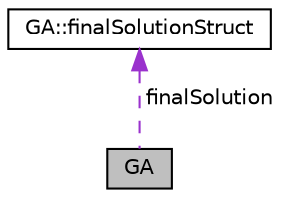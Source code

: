 digraph "GA"
{
  edge [fontname="Helvetica",fontsize="10",labelfontname="Helvetica",labelfontsize="10"];
  node [fontname="Helvetica",fontsize="10",shape=record];
  Node1 [label="GA",height=0.2,width=0.4,color="black", fillcolor="grey75", style="filled", fontcolor="black"];
  Node2 -> Node1 [dir="back",color="darkorchid3",fontsize="10",style="dashed",label=" finalSolution" ,fontname="Helvetica"];
  Node2 [label="GA::finalSolutionStruct",height=0.2,width=0.4,color="black", fillcolor="white", style="filled",URL="$struct_g_a_1_1final_solution_struct.html"];
}
